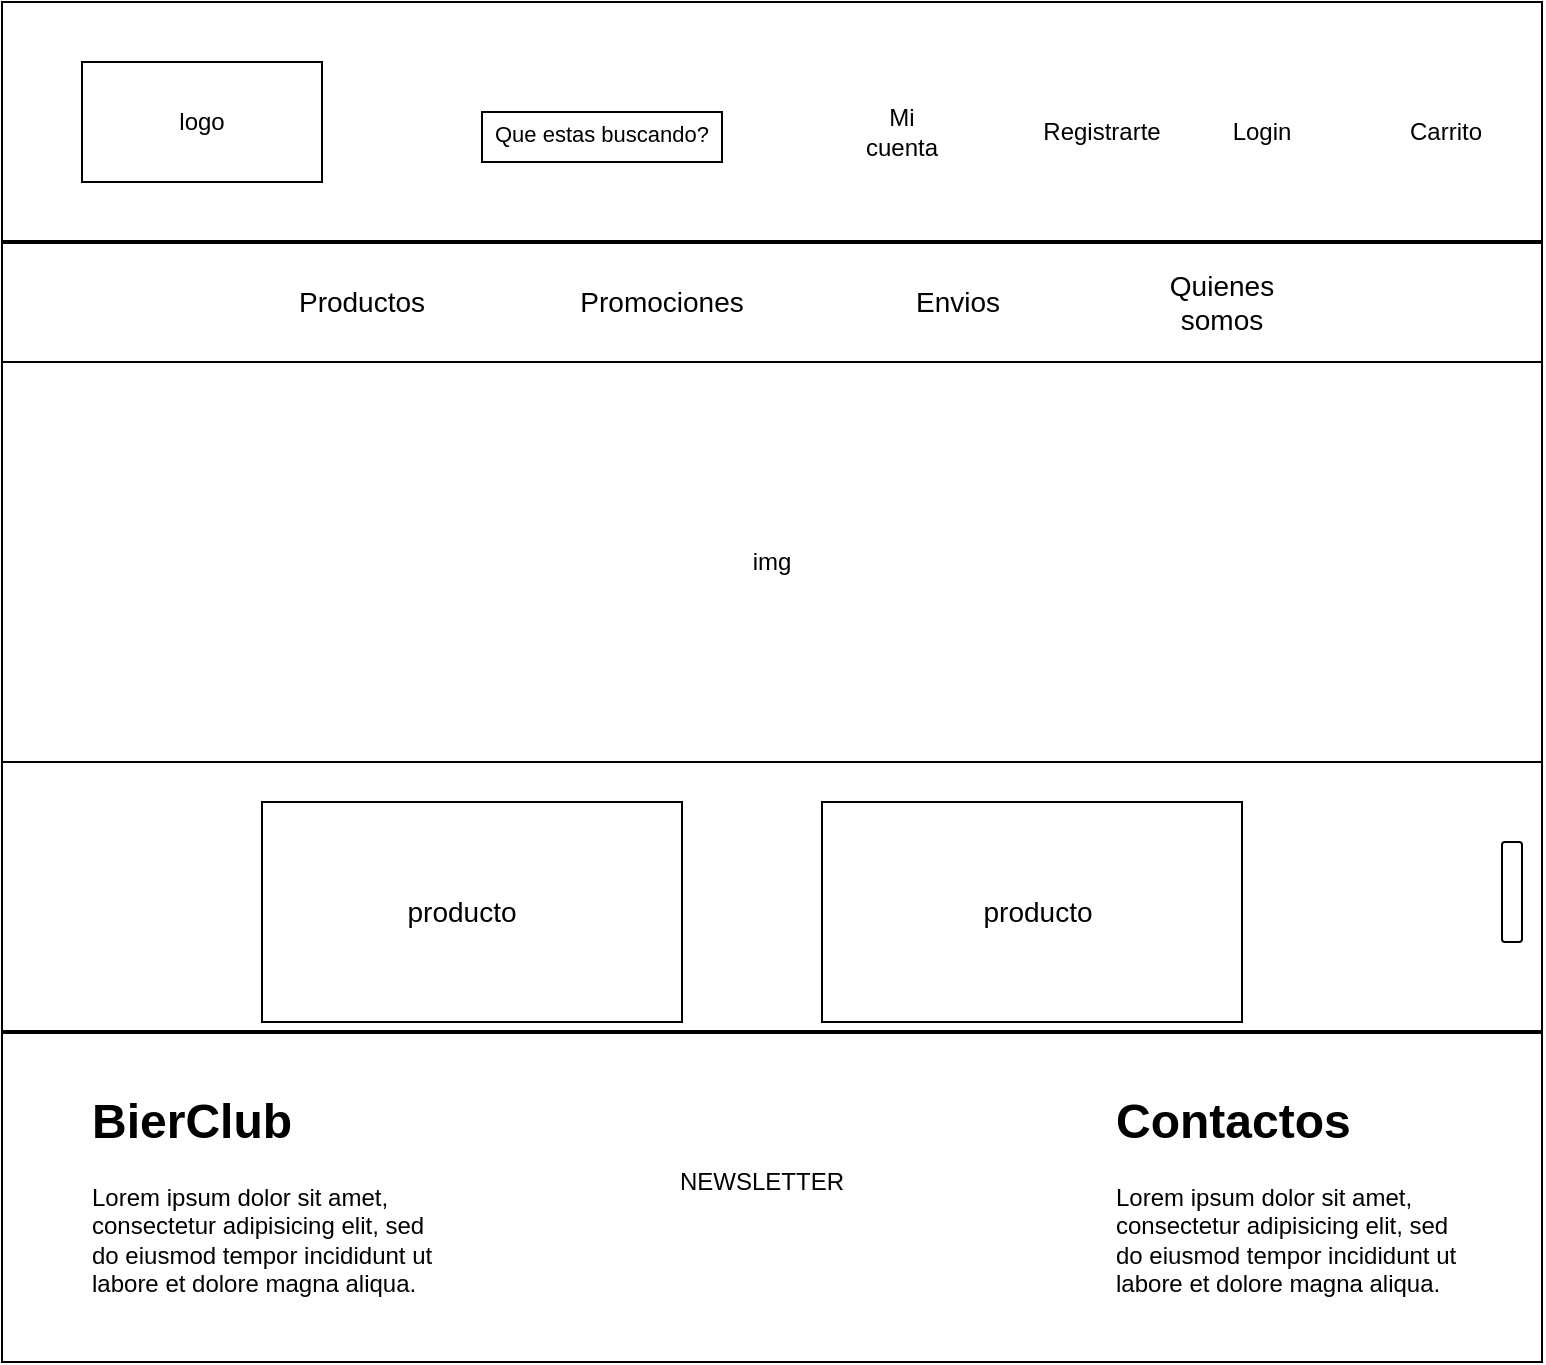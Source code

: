 <mxfile version="13.7.3" type="github" pages="3">
  <diagram id="8xFWuWoWZXZODXvIvCIx" name="Page-1">
    <mxGraphModel dx="2249" dy="762" grid="1" gridSize="10" guides="1" tooltips="1" connect="1" arrows="1" fold="1" page="1" pageScale="1" pageWidth="827" pageHeight="1169" math="0" shadow="0">
      <root>
        <mxCell id="0" />
        <mxCell id="1" parent="0" />
        <mxCell id="pUsugu5z9x-mIwL4RdqN-23" value="" style="rounded=0;whiteSpace=wrap;html=1;" vertex="1" parent="1">
          <mxGeometry x="-720" y="80" width="770" height="680" as="geometry" />
        </mxCell>
        <mxCell id="pUsugu5z9x-mIwL4RdqN-2" value="" style="rounded=0;whiteSpace=wrap;html=1;" vertex="1" parent="1">
          <mxGeometry x="-680" y="110" width="120" height="60" as="geometry" />
        </mxCell>
        <mxCell id="pUsugu5z9x-mIwL4RdqN-3" value="logo" style="text;html=1;strokeColor=none;fillColor=none;align=center;verticalAlign=middle;whiteSpace=wrap;rounded=0;" vertex="1" parent="1">
          <mxGeometry x="-655" y="122.5" width="70" height="35" as="geometry" />
        </mxCell>
        <mxCell id="pUsugu5z9x-mIwL4RdqN-5" value="Registrarte" style="text;html=1;strokeColor=none;fillColor=none;align=center;verticalAlign=middle;whiteSpace=wrap;rounded=0;" vertex="1" parent="1">
          <mxGeometry x="-190" y="135" width="40" height="20" as="geometry" />
        </mxCell>
        <mxCell id="pUsugu5z9x-mIwL4RdqN-6" value="Login" style="text;html=1;strokeColor=none;fillColor=none;align=center;verticalAlign=middle;whiteSpace=wrap;rounded=0;" vertex="1" parent="1">
          <mxGeometry x="-110" y="135" width="40" height="20" as="geometry" />
        </mxCell>
        <mxCell id="pUsugu5z9x-mIwL4RdqN-8" value="Mi cuenta" style="text;html=1;strokeColor=none;fillColor=none;align=center;verticalAlign=middle;whiteSpace=wrap;rounded=0;" vertex="1" parent="1">
          <mxGeometry x="-290" y="135" width="40" height="20" as="geometry" />
        </mxCell>
        <mxCell id="pUsugu5z9x-mIwL4RdqN-9" value="Carrito" style="text;html=1;strokeColor=none;fillColor=none;align=center;verticalAlign=middle;whiteSpace=wrap;rounded=0;" vertex="1" parent="1">
          <mxGeometry x="-18" y="135" width="40" height="20" as="geometry" />
        </mxCell>
        <mxCell id="pUsugu5z9x-mIwL4RdqN-13" value="" style="rounded=0;whiteSpace=wrap;html=1;" vertex="1" parent="1">
          <mxGeometry x="-720" y="260" width="770" height="200" as="geometry" />
        </mxCell>
        <mxCell id="pUsugu5z9x-mIwL4RdqN-17" value="&lt;h1&gt;BierClub&lt;/h1&gt;&lt;p&gt;Lorem ipsum dolor sit amet, consectetur adipisicing elit, sed do eiusmod tempor incididunt ut labore et dolore magna aliqua.&lt;/p&gt;" style="text;html=1;strokeColor=none;fillColor=none;spacing=5;spacingTop=-20;whiteSpace=wrap;overflow=hidden;rounded=0;" vertex="1" parent="1">
          <mxGeometry x="-680" y="620" width="190" height="120" as="geometry" />
        </mxCell>
        <mxCell id="pUsugu5z9x-mIwL4RdqN-18" value="NEWSLETTER" style="text;html=1;strokeColor=none;fillColor=none;align=center;verticalAlign=middle;whiteSpace=wrap;rounded=0;" vertex="1" parent="1">
          <mxGeometry x="-360" y="660" width="40" height="20" as="geometry" />
        </mxCell>
        <mxCell id="pUsugu5z9x-mIwL4RdqN-19" value="&lt;h1&gt;Contactos&lt;/h1&gt;&lt;p&gt;Lorem ipsum dolor sit amet, consectetur adipisicing elit, sed do eiusmod tempor incididunt ut labore et dolore magna aliqua.&lt;/p&gt;" style="text;html=1;strokeColor=none;fillColor=none;spacing=5;spacingTop=-20;whiteSpace=wrap;overflow=hidden;rounded=0;" vertex="1" parent="1">
          <mxGeometry x="-168" y="620" width="190" height="120" as="geometry" />
        </mxCell>
        <mxCell id="pUsugu5z9x-mIwL4RdqN-34" value="" style="line;strokeWidth=2;html=1;" vertex="1" parent="1">
          <mxGeometry x="-720" y="195" width="770" height="10" as="geometry" />
        </mxCell>
        <mxCell id="pUsugu5z9x-mIwL4RdqN-35" value="img" style="text;html=1;strokeColor=none;fillColor=none;align=center;verticalAlign=middle;whiteSpace=wrap;rounded=0;" vertex="1" parent="1">
          <mxGeometry x="-355" y="350" width="40" height="20" as="geometry" />
        </mxCell>
        <mxCell id="pUsugu5z9x-mIwL4RdqN-7" value="Productos" style="text;html=1;strokeColor=none;fillColor=none;align=center;verticalAlign=middle;whiteSpace=wrap;rounded=0;fontSize=14;" vertex="1" parent="1">
          <mxGeometry x="-560" y="220" width="40" height="20" as="geometry" />
        </mxCell>
        <mxCell id="pUsugu5z9x-mIwL4RdqN-10" value="Promociones" style="text;html=1;strokeColor=none;fillColor=none;align=center;verticalAlign=middle;whiteSpace=wrap;rounded=0;fontSize=14;" vertex="1" parent="1">
          <mxGeometry x="-410" y="220" width="40" height="20" as="geometry" />
        </mxCell>
        <mxCell id="pUsugu5z9x-mIwL4RdqN-11" value="Envios" style="text;html=1;strokeColor=none;fillColor=none;align=center;verticalAlign=middle;whiteSpace=wrap;rounded=0;fontSize=14;" vertex="1" parent="1">
          <mxGeometry x="-262" y="220" width="40" height="20" as="geometry" />
        </mxCell>
        <mxCell id="pUsugu5z9x-mIwL4RdqN-16" value="Quienes somos" style="text;html=1;strokeColor=none;fillColor=none;align=center;verticalAlign=middle;whiteSpace=wrap;rounded=0;fontSize=14;" vertex="1" parent="1">
          <mxGeometry x="-130" y="220" width="40" height="20" as="geometry" />
        </mxCell>
        <mxCell id="pUsugu5z9x-mIwL4RdqN-37" value="" style="line;strokeWidth=2;html=1;fontSize=14;" vertex="1" parent="1">
          <mxGeometry x="-720" y="590" width="770" height="10" as="geometry" />
        </mxCell>
        <mxCell id="pUsugu5z9x-mIwL4RdqN-40" value="" style="rounded=0;whiteSpace=wrap;html=1;fontSize=14;" vertex="1" parent="1">
          <mxGeometry x="-590" y="480" width="210" height="110" as="geometry" />
        </mxCell>
        <mxCell id="pUsugu5z9x-mIwL4RdqN-42" value="" style="rounded=0;whiteSpace=wrap;html=1;fontSize=14;" vertex="1" parent="1">
          <mxGeometry x="-310" y="480" width="210" height="110" as="geometry" />
        </mxCell>
        <mxCell id="pUsugu5z9x-mIwL4RdqN-43" value="producto" style="text;html=1;strokeColor=none;fillColor=none;align=center;verticalAlign=middle;whiteSpace=wrap;rounded=0;fontSize=14;" vertex="1" parent="1">
          <mxGeometry x="-222" y="525" width="40" height="20" as="geometry" />
        </mxCell>
        <mxCell id="pUsugu5z9x-mIwL4RdqN-44" value="producto" style="text;html=1;strokeColor=none;fillColor=none;align=center;verticalAlign=middle;whiteSpace=wrap;rounded=0;fontSize=14;" vertex="1" parent="1">
          <mxGeometry x="-510" y="525" width="40" height="20" as="geometry" />
        </mxCell>
        <mxCell id="WCyBkkeFmcTxQVkQnolJ-1" value="" style="rounded=1;whiteSpace=wrap;html=1;fontSize=14;" vertex="1" parent="1">
          <mxGeometry x="30" y="500" width="10" height="50" as="geometry" />
        </mxCell>
        <mxCell id="nLT3wCpDViVPyOYKCOKc-1" value="" style="rounded=0;whiteSpace=wrap;html=1;fontSize=14;" vertex="1" parent="1">
          <mxGeometry x="-480" y="135" width="120" height="25" as="geometry" />
        </mxCell>
        <mxCell id="nLT3wCpDViVPyOYKCOKc-2" value="&lt;font style=&quot;font-size: 11px&quot;&gt;Que estas buscando?&lt;/font&gt;" style="text;html=1;strokeColor=none;fillColor=none;align=center;verticalAlign=middle;whiteSpace=wrap;rounded=0;fontSize=14;" vertex="1" parent="1">
          <mxGeometry x="-500" y="135" width="160" height="20" as="geometry" />
        </mxCell>
      </root>
    </mxGraphModel>
  </diagram>
  <diagram id="7aRPQQMCwWmVL5ilQcdY" name="Page-2">
    <mxGraphModel dx="2500" dy="896" grid="1" gridSize="10" guides="1" tooltips="1" connect="1" arrows="1" fold="1" page="1" pageScale="1" pageWidth="827" pageHeight="1169" math="0" shadow="0">
      <root>
        <mxCell id="Ubl2RvmbOQjZFFbFElKq-0" />
        <mxCell id="Ubl2RvmbOQjZFFbFElKq-1" parent="Ubl2RvmbOQjZFFbFElKq-0" />
        <mxCell id="Ubl2RvmbOQjZFFbFElKq-98" value="" style="rounded=0;whiteSpace=wrap;html=1;fontSize=14;" vertex="1" parent="Ubl2RvmbOQjZFFbFElKq-1">
          <mxGeometry x="-410" y="840" width="770" height="600" as="geometry" />
        </mxCell>
        <mxCell id="Ubl2RvmbOQjZFFbFElKq-83" value="" style="ellipse;whiteSpace=wrap;html=1;" vertex="1" parent="Ubl2RvmbOQjZFFbFElKq-1">
          <mxGeometry x="-223.21" y="870" width="102" height="80" as="geometry" />
        </mxCell>
        <mxCell id="Ubl2RvmbOQjZFFbFElKq-97" value="img logo" style="text;html=1;strokeColor=none;fillColor=none;align=center;verticalAlign=middle;whiteSpace=wrap;rounded=0;" vertex="1" parent="Ubl2RvmbOQjZFFbFElKq-1">
          <mxGeometry x="-189.21" y="900" width="34.0" height="20" as="geometry" />
        </mxCell>
        <mxCell id="g9XIiDjtYgI9VR7dzLJd-0" value="" style="line;strokeWidth=2;html=1;" vertex="1" parent="Ubl2RvmbOQjZFFbFElKq-1">
          <mxGeometry x="-343" y="917.143" width="30" height="2.857" as="geometry" />
        </mxCell>
        <mxCell id="g9XIiDjtYgI9VR7dzLJd-1" value="" style="line;strokeWidth=2;html=1;" vertex="1" parent="Ubl2RvmbOQjZFFbFElKq-1">
          <mxGeometry x="-343" y="908.571" width="30" height="2.857" as="geometry" />
        </mxCell>
        <mxCell id="g9XIiDjtYgI9VR7dzLJd-2" value="" style="line;strokeWidth=2;html=1;" vertex="1" parent="Ubl2RvmbOQjZFFbFElKq-1">
          <mxGeometry x="-343" y="900" width="30" height="2.857" as="geometry" />
        </mxCell>
        <mxCell id="Ubl2RvmbOQjZFFbFElKq-57" value="" style="shape=actor;whiteSpace=wrap;html=1;" vertex="1" parent="Ubl2RvmbOQjZFFbFElKq-1">
          <mxGeometry x="70.1" y="880" width="33.9" height="60" as="geometry" />
        </mxCell>
        <mxCell id="Ubl2RvmbOQjZFFbFElKq-58" value="Mi cuenta" style="text;html=1;strokeColor=none;fillColor=none;align=center;verticalAlign=middle;whiteSpace=wrap;rounded=0;" vertex="1" parent="Ubl2RvmbOQjZFFbFElKq-1">
          <mxGeometry x="70.0" y="915" width="34.0" height="20" as="geometry" />
        </mxCell>
        <mxCell id="Ubl2RvmbOQjZFFbFElKq-85" value="" style="rounded=1;whiteSpace=wrap;html=1;" vertex="1" parent="Ubl2RvmbOQjZFFbFElKq-1">
          <mxGeometry x="126.1" y="865" width="68.0" height="80" as="geometry" />
        </mxCell>
        <mxCell id="Ubl2RvmbOQjZFFbFElKq-86" value="Registrarte" style="text;html=1;strokeColor=none;fillColor=none;align=center;verticalAlign=middle;whiteSpace=wrap;rounded=0;" vertex="1" parent="Ubl2RvmbOQjZFFbFElKq-1">
          <mxGeometry x="143.1" y="885" width="34.0" height="20" as="geometry" />
        </mxCell>
        <mxCell id="Ubl2RvmbOQjZFFbFElKq-87" value="Login" style="text;html=1;strokeColor=none;fillColor=none;align=center;verticalAlign=middle;whiteSpace=wrap;rounded=0;" vertex="1" parent="Ubl2RvmbOQjZFFbFElKq-1">
          <mxGeometry x="143.1" y="915" width="34.0" height="20" as="geometry" />
        </mxCell>
        <mxCell id="Ubl2RvmbOQjZFFbFElKq-89" value="" style="ellipse;whiteSpace=wrap;html=1;" vertex="1" parent="Ubl2RvmbOQjZFFbFElKq-1">
          <mxGeometry x="211.1" y="870" width="102" height="80" as="geometry" />
        </mxCell>
        <mxCell id="Ubl2RvmbOQjZFFbFElKq-90" value="Img Carrito" style="text;html=1;strokeColor=none;fillColor=none;align=center;verticalAlign=middle;whiteSpace=wrap;rounded=0;" vertex="1" parent="Ubl2RvmbOQjZFFbFElKq-1">
          <mxGeometry x="245.1" y="900" width="34.0" height="20" as="geometry" />
        </mxCell>
        <mxCell id="g9XIiDjtYgI9VR7dzLJd-3" value="" style="line;strokeWidth=2;html=1;" vertex="1" parent="Ubl2RvmbOQjZFFbFElKq-1">
          <mxGeometry x="-410" y="970" width="770" height="10" as="geometry" />
        </mxCell>
        <mxCell id="g9XIiDjtYgI9VR7dzLJd-17" value="" style="group" vertex="1" connectable="0" parent="Ubl2RvmbOQjZFFbFElKq-1">
          <mxGeometry x="-270.67" y="1070" width="236.97" height="179.4" as="geometry" />
        </mxCell>
        <mxCell id="g9XIiDjtYgI9VR7dzLJd-7" value="" style="rounded=1;whiteSpace=wrap;html=1;rotation=90;" vertex="1" parent="g9XIiDjtYgI9VR7dzLJd-17">
          <mxGeometry x="14.504" y="-12.512" width="207.963" height="204.423" as="geometry" />
        </mxCell>
        <mxCell id="g9XIiDjtYgI9VR7dzLJd-8" value="" style="endArrow=none;html=1;entryX=0.75;entryY=0;entryDx=0;entryDy=0;exitX=0.75;exitY=1;exitDx=0;exitDy=0;" edge="1" parent="g9XIiDjtYgI9VR7dzLJd-17" source="g9XIiDjtYgI9VR7dzLJd-7" target="g9XIiDjtYgI9VR7dzLJd-7">
          <mxGeometry width="50" height="50" relative="1" as="geometry">
            <mxPoint x="14.504" y="142.167" as="sourcePoint" />
            <mxPoint x="80.819" y="81.948" as="targetPoint" />
          </mxGeometry>
        </mxCell>
        <mxCell id="g9XIiDjtYgI9VR7dzLJd-9" value="Precio" style="text;html=1;strokeColor=none;fillColor=none;align=center;verticalAlign=middle;whiteSpace=wrap;rounded=0;" vertex="1" parent="g9XIiDjtYgI9VR7dzLJd-17">
          <mxGeometry x="84.309" y="152.793" width="46.537" height="23.615" as="geometry" />
        </mxCell>
        <mxCell id="g9XIiDjtYgI9VR7dzLJd-18" value="" style="group" vertex="1" connectable="0" parent="Ubl2RvmbOQjZFFbFElKq-1">
          <mxGeometry y="1070" width="236.97" height="179.4" as="geometry" />
        </mxCell>
        <mxCell id="g9XIiDjtYgI9VR7dzLJd-19" value="" style="rounded=1;whiteSpace=wrap;html=1;rotation=90;" vertex="1" parent="g9XIiDjtYgI9VR7dzLJd-18">
          <mxGeometry x="14.504" y="-12.512" width="207.963" height="204.423" as="geometry" />
        </mxCell>
        <mxCell id="g9XIiDjtYgI9VR7dzLJd-20" value="" style="endArrow=none;html=1;entryX=0.75;entryY=0;entryDx=0;entryDy=0;exitX=0.75;exitY=1;exitDx=0;exitDy=0;" edge="1" parent="g9XIiDjtYgI9VR7dzLJd-18" source="g9XIiDjtYgI9VR7dzLJd-19" target="g9XIiDjtYgI9VR7dzLJd-19">
          <mxGeometry width="50" height="50" relative="1" as="geometry">
            <mxPoint x="14.504" y="142.167" as="sourcePoint" />
            <mxPoint x="80.819" y="81.948" as="targetPoint" />
          </mxGeometry>
        </mxCell>
        <mxCell id="g9XIiDjtYgI9VR7dzLJd-21" value="Precio" style="text;html=1;strokeColor=none;fillColor=none;align=center;verticalAlign=middle;whiteSpace=wrap;rounded=0;" vertex="1" parent="g9XIiDjtYgI9VR7dzLJd-18">
          <mxGeometry x="84.309" y="152.793" width="46.537" height="23.615" as="geometry" />
        </mxCell>
        <mxCell id="g9XIiDjtYgI9VR7dzLJd-22" value="" style="rounded=1;whiteSpace=wrap;html=1;fontSize=14;arcSize=50;" vertex="1" parent="Ubl2RvmbOQjZFFbFElKq-1">
          <mxGeometry x="-223.21" y="980" width="421.97" height="40" as="geometry" />
        </mxCell>
        <mxCell id="g9XIiDjtYgI9VR7dzLJd-23" value="Que estas buscando?" style="text;html=1;strokeColor=none;fillColor=none;align=center;verticalAlign=middle;whiteSpace=wrap;rounded=0;fontSize=14;" vertex="1" parent="Ubl2RvmbOQjZFFbFElKq-1">
          <mxGeometry x="-96.03" y="990" width="160" height="20" as="geometry" />
        </mxCell>
        <mxCell id="g9XIiDjtYgI9VR7dzLJd-24" value="" style="line;strokeWidth=2;html=1;" vertex="1" parent="Ubl2RvmbOQjZFFbFElKq-1">
          <mxGeometry x="-410" y="1310" width="770" height="10" as="geometry" />
        </mxCell>
        <mxCell id="g9XIiDjtYgI9VR7dzLJd-25" value="NEWSLETTER" style="text;html=1;strokeColor=none;fillColor=none;align=center;verticalAlign=middle;whiteSpace=wrap;rounded=0;" vertex="1" parent="Ubl2RvmbOQjZFFbFElKq-1">
          <mxGeometry x="-38.704" y="1356.364" width="27.407" height="12.727" as="geometry" />
        </mxCell>
        <mxCell id="g9XIiDjtYgI9VR7dzLJd-26" value="" style="rounded=1;whiteSpace=wrap;html=1;" vertex="1" parent="Ubl2RvmbOQjZFFbFElKq-1">
          <mxGeometry x="-395" y="1350" width="143.889" height="70" as="geometry" />
        </mxCell>
        <mxCell id="g9XIiDjtYgI9VR7dzLJd-27" value="&lt;h1&gt;BierClub&lt;/h1&gt;&lt;p&gt;Lorem ipsum dolor sit amet, consectetur adipisicing elit, sed do eiusmod tempor incididunt ut labore et dolore magna aliqua.&lt;/p&gt;" style="text;html=1;strokeColor=none;fillColor=none;spacing=5;spacingTop=-20;whiteSpace=wrap;overflow=hidden;rounded=0;" vertex="1" parent="Ubl2RvmbOQjZFFbFElKq-1">
          <mxGeometry x="-391.574" y="1350" width="125.953" height="63.636" as="geometry" />
        </mxCell>
        <mxCell id="g9XIiDjtYgI9VR7dzLJd-28" value="" style="rounded=1;whiteSpace=wrap;html=1;" vertex="1" parent="Ubl2RvmbOQjZFFbFElKq-1">
          <mxGeometry x="-134.198" y="1375.455" width="225.679" height="19.091" as="geometry" />
        </mxCell>
        <mxCell id="g9XIiDjtYgI9VR7dzLJd-29" value="" style="rounded=1;whiteSpace=wrap;html=1;" vertex="1" parent="Ubl2RvmbOQjZFFbFElKq-1">
          <mxGeometry x="193.834" y="1350" width="151.166" height="70" as="geometry" />
        </mxCell>
        <mxCell id="g9XIiDjtYgI9VR7dzLJd-30" value="&lt;h1&gt;Contactos&lt;/h1&gt;&lt;p&gt;Lorem ipsum dolor sit amet, consectetur adipisicing elit, sed do eiusmod tempor incididunt ut labore et dolore magna aliqua.&lt;/p&gt;" style="text;html=1;strokeColor=none;fillColor=none;spacing=5;spacingTop=-20;whiteSpace=wrap;overflow=hidden;rounded=0;" vertex="1" parent="Ubl2RvmbOQjZFFbFElKq-1">
          <mxGeometry x="213.267" y="1350" width="112.298" height="70" as="geometry" />
        </mxCell>
        <mxCell id="g9XIiDjtYgI9VR7dzLJd-32" value="" style="rounded=1;whiteSpace=wrap;html=1;fontSize=14;rotation=90;" vertex="1" parent="Ubl2RvmbOQjZFFbFElKq-1">
          <mxGeometry x="310" y="1140" width="80" height="10" as="geometry" />
        </mxCell>
      </root>
    </mxGraphModel>
  </diagram>
  <diagram id="u51rovn_yLldoNiTvJeS" name="Page-3">
    <mxGraphModel dx="2500" dy="896" grid="1" gridSize="10" guides="1" tooltips="1" connect="1" arrows="1" fold="1" page="1" pageScale="1" pageWidth="827" pageHeight="1169" math="0" shadow="0">
      <root>
        <mxCell id="7-BUgE6l9A-gtYwP11fS-0" />
        <mxCell id="7-BUgE6l9A-gtYwP11fS-1" parent="7-BUgE6l9A-gtYwP11fS-0" />
        <mxCell id="cdsCU5NvEpyaERynTo7--48" value="" style="group" vertex="1" connectable="0" parent="7-BUgE6l9A-gtYwP11fS-1">
          <mxGeometry x="-660" y="30" width="770" height="950" as="geometry" />
        </mxCell>
        <mxCell id="cdsCU5NvEpyaERynTo7--0" value="" style="group" vertex="1" connectable="0" parent="cdsCU5NvEpyaERynTo7--48">
          <mxGeometry width="770" height="950" as="geometry" />
        </mxCell>
        <mxCell id="cdsCU5NvEpyaERynTo7--1" value="" style="rounded=0;whiteSpace=wrap;html=1;direction=west;" vertex="1" parent="cdsCU5NvEpyaERynTo7--0">
          <mxGeometry width="770" height="722.396" as="geometry" />
        </mxCell>
        <mxCell id="cdsCU5NvEpyaERynTo7--5" value="" style="rounded=0;whiteSpace=wrap;html=1;" vertex="1" parent="cdsCU5NvEpyaERynTo7--0">
          <mxGeometry y="633.333" width="770" height="316.667" as="geometry" />
        </mxCell>
        <mxCell id="cdsCU5NvEpyaERynTo7--7" value="NEWSLETTER" style="text;html=1;strokeColor=none;fillColor=none;align=center;verticalAlign=middle;whiteSpace=wrap;rounded=0;fontSize=22;" vertex="1" parent="cdsCU5NvEpyaERynTo7--0">
          <mxGeometry x="381.997" y="663.021" width="25.667" height="19.792" as="geometry" />
        </mxCell>
        <mxCell id="cdsCU5NvEpyaERynTo7--8" value="" style="shape=actor;whiteSpace=wrap;html=1;" vertex="1" parent="cdsCU5NvEpyaERynTo7--0">
          <mxGeometry x="437.7" y="37.11" width="42.3" height="64.32" as="geometry" />
        </mxCell>
        <mxCell id="cdsCU5NvEpyaERynTo7--9" value="Mi cuenta" style="text;html=1;strokeColor=none;fillColor=none;align=center;verticalAlign=middle;whiteSpace=wrap;rounded=0;" vertex="1" parent="cdsCU5NvEpyaERynTo7--0">
          <mxGeometry x="440.0" y="72.677" width="25.667" height="19.792" as="geometry" />
        </mxCell>
        <mxCell id="cdsCU5NvEpyaERynTo7--22" value="" style="ellipse;whiteSpace=wrap;html=1;" vertex="1" parent="cdsCU5NvEpyaERynTo7--0">
          <mxGeometry x="166.638" y="34.525" width="77" height="79.167" as="geometry" />
        </mxCell>
        <mxCell id="cdsCU5NvEpyaERynTo7--23" value="" style="line;strokeWidth=2;html=1;" vertex="1" parent="cdsCU5NvEpyaERynTo7--0">
          <mxGeometry y="128.646" width="770" height="9.896" as="geometry" />
        </mxCell>
        <mxCell id="cdsCU5NvEpyaERynTo7--25" value="Registrarte" style="text;html=1;strokeColor=none;fillColor=none;align=center;verticalAlign=middle;whiteSpace=wrap;rounded=0;" vertex="1" parent="cdsCU5NvEpyaERynTo7--0">
          <mxGeometry x="520.353" y="72.679" width="25.667" height="19.792" as="geometry" />
        </mxCell>
        <mxCell id="cdsCU5NvEpyaERynTo7--26" value="Login" style="text;html=1;strokeColor=none;fillColor=none;align=center;verticalAlign=middle;whiteSpace=wrap;rounded=0;" vertex="1" parent="cdsCU5NvEpyaERynTo7--0">
          <mxGeometry x="610.003" y="72.787" width="25.667" height="19.792" as="geometry" />
        </mxCell>
        <mxCell id="cdsCU5NvEpyaERynTo7--28" value="" style="ellipse;whiteSpace=wrap;html=1;" vertex="1" parent="cdsCU5NvEpyaERynTo7--0">
          <mxGeometry x="680.167" y="34.635" width="77" height="79.167" as="geometry" />
        </mxCell>
        <mxCell id="cdsCU5NvEpyaERynTo7--29" value="Img Carrito" style="text;html=1;strokeColor=none;fillColor=none;align=center;verticalAlign=middle;whiteSpace=wrap;rounded=0;" vertex="1" parent="cdsCU5NvEpyaERynTo7--0">
          <mxGeometry x="705.833" y="64.323" width="25.667" height="19.792" as="geometry" />
        </mxCell>
        <mxCell id="cdsCU5NvEpyaERynTo7--31" value="&lt;h1&gt;BierClub&lt;/h1&gt;&lt;p&gt;Lorem ipsum dolor sit amet, consectetur adipisicing elit, sed do eiusmod tempor incididunt ut labore et dolore magna aliqua.&lt;/p&gt;" style="text;html=1;strokeColor=none;fillColor=none;spacing=5;spacingTop=-20;whiteSpace=wrap;overflow=hidden;rounded=0;" vertex="1" parent="cdsCU5NvEpyaERynTo7--0">
          <mxGeometry x="51.333" y="811.458" width="121.917" height="118.75" as="geometry" />
        </mxCell>
        <mxCell id="cdsCU5NvEpyaERynTo7--32" value="" style="rounded=1;whiteSpace=wrap;html=1;" vertex="1" parent="cdsCU5NvEpyaERynTo7--0">
          <mxGeometry x="240.627" y="722.396" width="295.167" height="39.583" as="geometry" />
        </mxCell>
        <mxCell id="cdsCU5NvEpyaERynTo7--33" value="&lt;h1&gt;Contactos&lt;/h1&gt;&lt;p&gt;Lorem ipsum dolor sit amet, consectetur adipisicing elit, sed do eiusmod tempor incididunt ut labore et dolore magna aliqua.&lt;/p&gt;" style="text;html=1;strokeColor=none;fillColor=none;spacing=5;spacingTop=-20;whiteSpace=wrap;overflow=hidden;rounded=0;" vertex="1" parent="cdsCU5NvEpyaERynTo7--0">
          <mxGeometry x="599.317" y="811.458" width="121.917" height="118.75" as="geometry" />
        </mxCell>
        <mxCell id="cdsCU5NvEpyaERynTo7--34" value="" style="line;strokeWidth=2;html=1;" vertex="1" parent="cdsCU5NvEpyaERynTo7--0">
          <mxGeometry y="791.667" width="770" height="9.896" as="geometry" />
        </mxCell>
        <mxCell id="cdsCU5NvEpyaERynTo7--35" value="SEGUINOS" style="text;html=1;strokeColor=none;fillColor=none;align=center;verticalAlign=middle;whiteSpace=wrap;rounded=0;fontSize=22;" vertex="1" parent="cdsCU5NvEpyaERynTo7--0">
          <mxGeometry x="375.375" y="831.25" width="25.667" height="19.792" as="geometry" />
        </mxCell>
        <mxCell id="cdsCU5NvEpyaERynTo7--36" value="face" style="text;html=1;strokeColor=none;fillColor=none;align=center;verticalAlign=middle;whiteSpace=wrap;rounded=0;fontSize=22;" vertex="1" parent="cdsCU5NvEpyaERynTo7--0">
          <mxGeometry x="343.292" y="880.729" width="25.667" height="19.792" as="geometry" />
        </mxCell>
        <mxCell id="cdsCU5NvEpyaERynTo7--37" value="ig" style="text;html=1;strokeColor=none;fillColor=none;align=center;verticalAlign=middle;whiteSpace=wrap;rounded=0;fontSize=22;" vertex="1" parent="cdsCU5NvEpyaERynTo7--0">
          <mxGeometry x="375.375" y="880.729" width="25.667" height="19.792" as="geometry" />
        </mxCell>
        <mxCell id="cdsCU5NvEpyaERynTo7--38" value="wpp" style="text;html=1;strokeColor=none;fillColor=none;align=center;verticalAlign=middle;whiteSpace=wrap;rounded=0;fontSize=22;" vertex="1" parent="cdsCU5NvEpyaERynTo7--0">
          <mxGeometry x="413.875" y="880.729" width="25.667" height="19.792" as="geometry" />
        </mxCell>
        <mxCell id="cdsCU5NvEpyaERynTo7--39" value="" style="rounded=0;whiteSpace=wrap;html=1;fontSize=22;" vertex="1" parent="cdsCU5NvEpyaERynTo7--0">
          <mxGeometry y="128.646" width="770" height="296.875" as="geometry" />
        </mxCell>
        <mxCell id="cdsCU5NvEpyaERynTo7--40" value="img" style="text;html=1;strokeColor=none;fillColor=none;align=center;verticalAlign=middle;whiteSpace=wrap;rounded=0;fontSize=22;" vertex="1" parent="cdsCU5NvEpyaERynTo7--0">
          <mxGeometry x="368.958" y="267.188" width="25.667" height="19.792" as="geometry" />
        </mxCell>
        <mxCell id="cdsCU5NvEpyaERynTo7--41" value="" style="ellipse;whiteSpace=wrap;html=1;fontSize=22;" vertex="1" parent="cdsCU5NvEpyaERynTo7--0">
          <mxGeometry x="365.75" y="405.729" width="6.417" height="9.896" as="geometry" />
        </mxCell>
        <mxCell id="cdsCU5NvEpyaERynTo7--42" value="" style="ellipse;whiteSpace=wrap;html=1;fontSize=22;" vertex="1" parent="cdsCU5NvEpyaERynTo7--0">
          <mxGeometry x="378.583" y="405.729" width="6.417" height="9.896" as="geometry" />
        </mxCell>
        <mxCell id="cdsCU5NvEpyaERynTo7--43" value="" style="ellipse;whiteSpace=wrap;html=1;fontSize=22;" vertex="1" parent="cdsCU5NvEpyaERynTo7--0">
          <mxGeometry x="391.622" y="405.729" width="6.417" height="9.896" as="geometry" />
        </mxCell>
        <mxCell id="cdsCU5NvEpyaERynTo7--46" value="" style="rounded=1;whiteSpace=wrap;html=1;fontSize=22;" vertex="1" parent="cdsCU5NvEpyaERynTo7--0">
          <mxGeometry x="757.167" y="435.417" width="7.058" height="59.375" as="geometry" />
        </mxCell>
        <mxCell id="cdsCU5NvEpyaERynTo7--47" value="logo" style="text;html=1;strokeColor=none;fillColor=none;align=center;verticalAlign=middle;whiteSpace=wrap;rounded=0;fontSize=22;" vertex="1" parent="cdsCU5NvEpyaERynTo7--0">
          <mxGeometry x="199.295" y="64.323" width="25.667" height="19.792" as="geometry" />
        </mxCell>
        <mxCell id="BiPPiq4DPCBct46tChDr-0" value="" style="line;strokeWidth=2;html=1;" vertex="1" parent="cdsCU5NvEpyaERynTo7--0">
          <mxGeometry x="69.46" y="81.253" width="30" height="2.857" as="geometry" />
        </mxCell>
        <mxCell id="BiPPiq4DPCBct46tChDr-1" value="" style="line;strokeWidth=2;html=1;" vertex="1" parent="cdsCU5NvEpyaERynTo7--0">
          <mxGeometry x="69.46" y="72.681" width="30" height="2.857" as="geometry" />
        </mxCell>
        <mxCell id="BiPPiq4DPCBct46tChDr-2" value="" style="line;strokeWidth=2;html=1;" vertex="1" parent="cdsCU5NvEpyaERynTo7--0">
          <mxGeometry x="69.46" y="64.11" width="30" height="2.857" as="geometry" />
        </mxCell>
        <mxCell id="BiPPiq4DPCBct46tChDr-3" value="" style="group" vertex="1" connectable="0" parent="cdsCU5NvEpyaERynTo7--0">
          <mxGeometry x="95.69" y="450" width="270.06" height="163.65" as="geometry" />
        </mxCell>
        <mxCell id="cdsCU5NvEpyaERynTo7--10" value="" style="rounded=1;whiteSpace=wrap;html=1;rotation=90;" vertex="1" parent="BiPPiq4DPCBct46tChDr-3">
          <mxGeometry x="44.632" y="-35.638" width="180.797" height="215.642" as="geometry" />
        </mxCell>
        <mxCell id="cdsCU5NvEpyaERynTo7--14" value="" style="endArrow=none;html=1;entryX=0.75;entryY=0;entryDx=0;entryDy=0;" edge="1" parent="BiPPiq4DPCBct46tChDr-3">
          <mxGeometry width="50" height="50" relative="1" as="geometry">
            <mxPoint x="44.632" y="127.529" as="sourcePoint" />
            <mxPoint x="222.586" y="127.844" as="targetPoint" />
          </mxGeometry>
        </mxCell>
        <mxCell id="cdsCU5NvEpyaERynTo7--18" value="Precio" style="text;html=1;strokeColor=none;fillColor=none;align=center;verticalAlign=middle;whiteSpace=wrap;rounded=0;" vertex="1" parent="BiPPiq4DPCBct46tChDr-3">
          <mxGeometry x="115.076" y="138.739" width="40.458" height="24.911" as="geometry" />
        </mxCell>
        <mxCell id="BiPPiq4DPCBct46tChDr-8" value="" style="group" vertex="1" connectable="0" parent="cdsCU5NvEpyaERynTo7--0">
          <mxGeometry x="401.04" y="450" width="270.06" height="163.65" as="geometry" />
        </mxCell>
        <mxCell id="BiPPiq4DPCBct46tChDr-9" value="" style="rounded=1;whiteSpace=wrap;html=1;rotation=90;" vertex="1" parent="BiPPiq4DPCBct46tChDr-8">
          <mxGeometry x="44.632" y="-35.638" width="180.797" height="215.642" as="geometry" />
        </mxCell>
        <mxCell id="BiPPiq4DPCBct46tChDr-10" value="" style="endArrow=none;html=1;entryX=0.75;entryY=0;entryDx=0;entryDy=0;" edge="1" parent="BiPPiq4DPCBct46tChDr-8">
          <mxGeometry width="50" height="50" relative="1" as="geometry">
            <mxPoint x="44.632" y="127.529" as="sourcePoint" />
            <mxPoint x="222.586" y="127.844" as="targetPoint" />
          </mxGeometry>
        </mxCell>
        <mxCell id="BiPPiq4DPCBct46tChDr-11" value="Precio" style="text;html=1;strokeColor=none;fillColor=none;align=center;verticalAlign=middle;whiteSpace=wrap;rounded=0;" vertex="1" parent="BiPPiq4DPCBct46tChDr-8">
          <mxGeometry x="115.076" y="138.739" width="40.458" height="24.911" as="geometry" />
        </mxCell>
        <mxCell id="K9KonwYc-yz4uuzX7eoC-2" value="" style="rounded=1;whiteSpace=wrap;html=1;arcSize=50;" vertex="1" parent="cdsCU5NvEpyaERynTo7--0">
          <mxGeometry x="115" y="141.04" width="540" height="38.96" as="geometry" />
        </mxCell>
        <mxCell id="K9KonwYc-yz4uuzX7eoC-3" value="Que estas buscando?" style="text;html=1;strokeColor=none;fillColor=none;align=center;verticalAlign=middle;whiteSpace=wrap;rounded=0;" vertex="1" parent="cdsCU5NvEpyaERynTo7--0">
          <mxGeometry x="276.352" y="150" width="244.0" height="15" as="geometry" />
        </mxCell>
      </root>
    </mxGraphModel>
  </diagram>
</mxfile>

